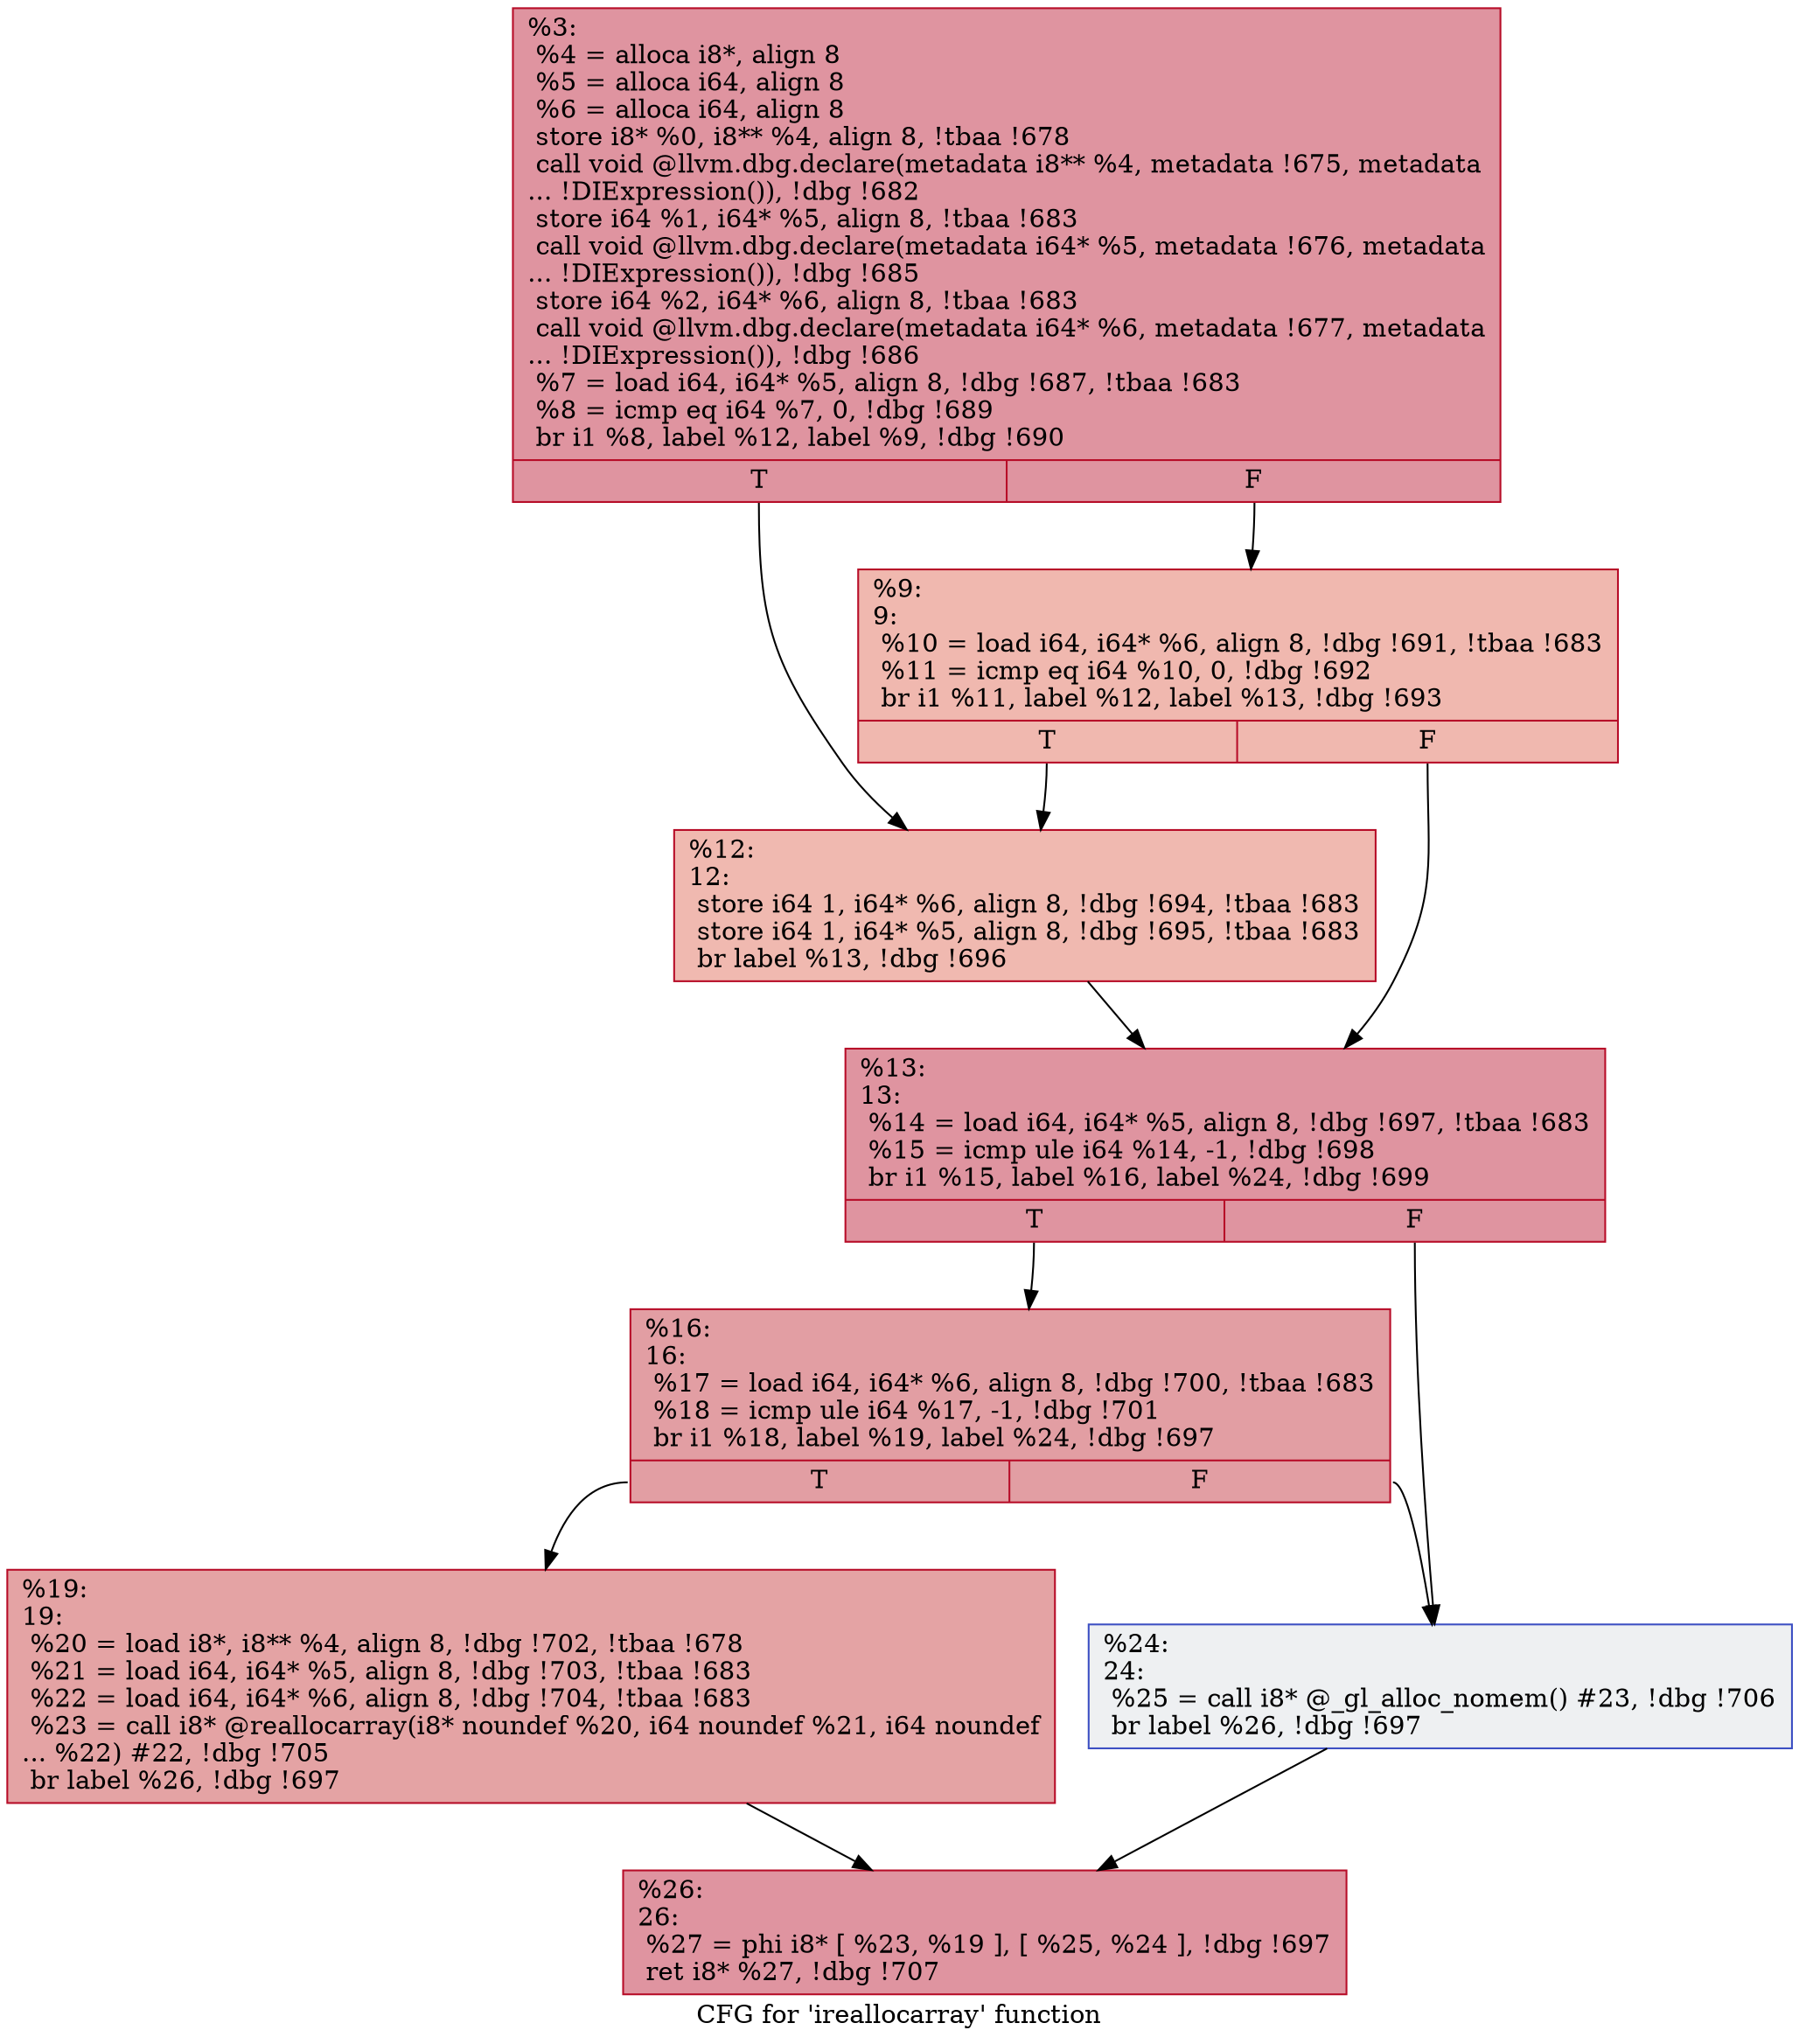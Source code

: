digraph "CFG for 'ireallocarray' function" {
	label="CFG for 'ireallocarray' function";

	Node0xe58870 [shape=record,color="#b70d28ff", style=filled, fillcolor="#b70d2870",label="{%3:\l  %4 = alloca i8*, align 8\l  %5 = alloca i64, align 8\l  %6 = alloca i64, align 8\l  store i8* %0, i8** %4, align 8, !tbaa !678\l  call void @llvm.dbg.declare(metadata i8** %4, metadata !675, metadata\l... !DIExpression()), !dbg !682\l  store i64 %1, i64* %5, align 8, !tbaa !683\l  call void @llvm.dbg.declare(metadata i64* %5, metadata !676, metadata\l... !DIExpression()), !dbg !685\l  store i64 %2, i64* %6, align 8, !tbaa !683\l  call void @llvm.dbg.declare(metadata i64* %6, metadata !677, metadata\l... !DIExpression()), !dbg !686\l  %7 = load i64, i64* %5, align 8, !dbg !687, !tbaa !683\l  %8 = icmp eq i64 %7, 0, !dbg !689\l  br i1 %8, label %12, label %9, !dbg !690\l|{<s0>T|<s1>F}}"];
	Node0xe58870:s0 -> Node0xe58910;
	Node0xe58870:s1 -> Node0xe588c0;
	Node0xe588c0 [shape=record,color="#b70d28ff", style=filled, fillcolor="#dc5d4a70",label="{%9:\l9:                                                \l  %10 = load i64, i64* %6, align 8, !dbg !691, !tbaa !683\l  %11 = icmp eq i64 %10, 0, !dbg !692\l  br i1 %11, label %12, label %13, !dbg !693\l|{<s0>T|<s1>F}}"];
	Node0xe588c0:s0 -> Node0xe58910;
	Node0xe588c0:s1 -> Node0xe58960;
	Node0xe58910 [shape=record,color="#b70d28ff", style=filled, fillcolor="#de614d70",label="{%12:\l12:                                               \l  store i64 1, i64* %6, align 8, !dbg !694, !tbaa !683\l  store i64 1, i64* %5, align 8, !dbg !695, !tbaa !683\l  br label %13, !dbg !696\l}"];
	Node0xe58910 -> Node0xe58960;
	Node0xe58960 [shape=record,color="#b70d28ff", style=filled, fillcolor="#b70d2870",label="{%13:\l13:                                               \l  %14 = load i64, i64* %5, align 8, !dbg !697, !tbaa !683\l  %15 = icmp ule i64 %14, -1, !dbg !698\l  br i1 %15, label %16, label %24, !dbg !699\l|{<s0>T|<s1>F}}"];
	Node0xe58960:s0 -> Node0xe589b0;
	Node0xe58960:s1 -> Node0xe58a50;
	Node0xe589b0 [shape=record,color="#b70d28ff", style=filled, fillcolor="#be242e70",label="{%16:\l16:                                               \l  %17 = load i64, i64* %6, align 8, !dbg !700, !tbaa !683\l  %18 = icmp ule i64 %17, -1, !dbg !701\l  br i1 %18, label %19, label %24, !dbg !697\l|{<s0>T|<s1>F}}"];
	Node0xe589b0:s0 -> Node0xe58a00;
	Node0xe589b0:s1 -> Node0xe58a50;
	Node0xe58a00 [shape=record,color="#b70d28ff", style=filled, fillcolor="#c32e3170",label="{%19:\l19:                                               \l  %20 = load i8*, i8** %4, align 8, !dbg !702, !tbaa !678\l  %21 = load i64, i64* %5, align 8, !dbg !703, !tbaa !683\l  %22 = load i64, i64* %6, align 8, !dbg !704, !tbaa !683\l  %23 = call i8* @reallocarray(i8* noundef %20, i64 noundef %21, i64 noundef\l... %22) #22, !dbg !705\l  br label %26, !dbg !697\l}"];
	Node0xe58a00 -> Node0xe58aa0;
	Node0xe58a50 [shape=record,color="#3d50c3ff", style=filled, fillcolor="#d9dce170",label="{%24:\l24:                                               \l  %25 = call i8* @_gl_alloc_nomem() #23, !dbg !706\l  br label %26, !dbg !697\l}"];
	Node0xe58a50 -> Node0xe58aa0;
	Node0xe58aa0 [shape=record,color="#b70d28ff", style=filled, fillcolor="#b70d2870",label="{%26:\l26:                                               \l  %27 = phi i8* [ %23, %19 ], [ %25, %24 ], !dbg !697\l  ret i8* %27, !dbg !707\l}"];
}
